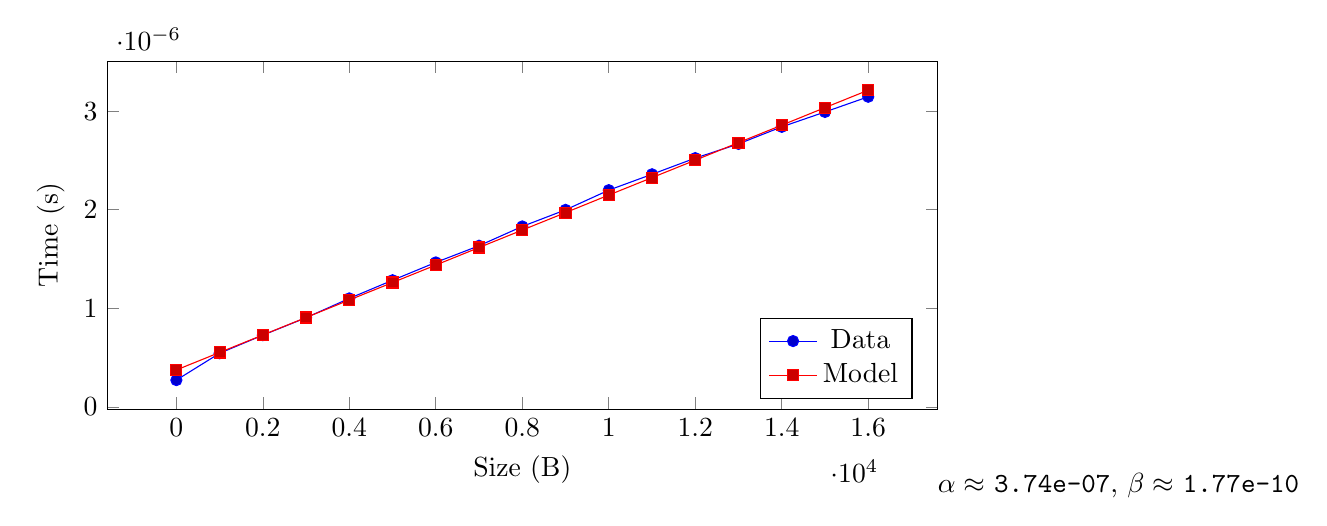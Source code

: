 \begin{tikzpicture}
\begin{axis}[legend pos=south east,height=6cm,width=\textwidth,xlabel={Size (B)},ylabel={Time (s)}]
\addplot coordinates {
  (1,2.71e-07)
  (1001,5.435e-07)
  (2001,7.271e-07)
  (3001,9.041e-07)
  (4001,1.1e-06)
  (5001,1.284e-06)
  (6001,1.465e-06)
  (7001,1.634e-06)
  (8001,1.83e-06)
  (9001,1.998e-06)
  (10001,2.198e-06)
  (11001,2.359e-06)
  (12001,2.523e-06)
  (13001,2.667e-06)
  (14001,2.84e-06)
  (15001,2.991e-06)
  (16001,3.145e-06)
};
\addlegendentry{Data}
\addplot coordinates {
  (1,3.741e-07)
  (1001,5.515e-07)
  (2001,7.288e-07)
  (3001,9.062e-07)
  (4001,1.084e-06)
  (5001,1.261e-06)
  (6001,1.438e-06)
  (7001,1.616e-06)
  (8001,1.793e-06)
  (9001,1.97e-06)
  (10001,2.148e-06)
  (11001,2.325e-06)
  (12001,2.502e-06)
  (13001,2.68e-06)
  (14001,2.857e-06)
  (15001,3.035e-06)
  (16001,3.212e-06)
};
\addlegendentry{Model}
\end{axis}
\end{tikzpicture} \\
$\alpha \approx $ {\tt 3.74e-07},
$\beta \approx $ {\tt 1.77e-10}
